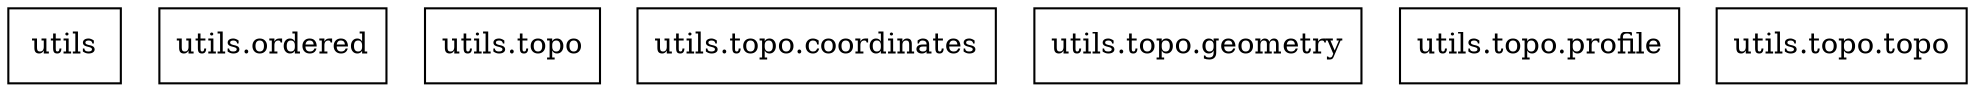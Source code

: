 digraph "packages_uml_utils" {
charset="utf-8"
rankdir=BT
"0" [label="utils", shape="box"];
"1" [label="utils.ordered", shape="box"];
"2" [label="utils.topo", shape="box"];
"3" [label="utils.topo.coordinates", shape="box"];
"4" [label="utils.topo.geometry", shape="box"];
"5" [label="utils.topo.profile", shape="box"];
"6" [label="utils.topo.topo", shape="box"];
}
